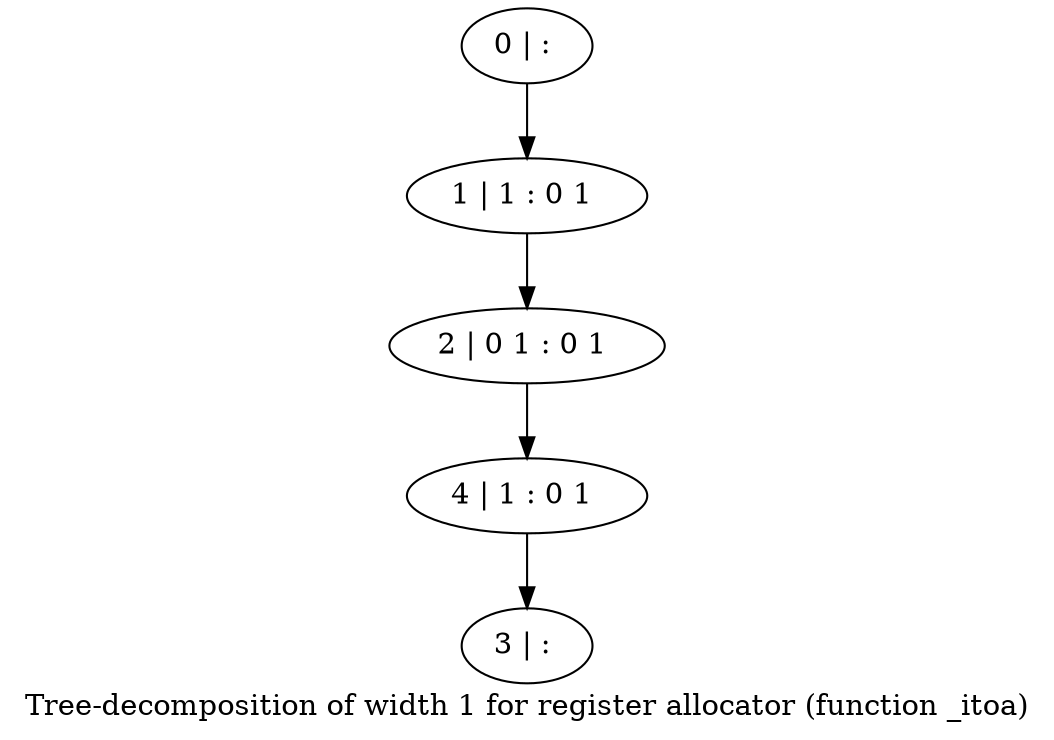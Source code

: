 digraph G {
graph [label="Tree-decomposition of width 1 for register allocator (function _itoa)"]
0[label="0 | : "];
1[label="1 | 1 : 0 1 "];
2[label="2 | 0 1 : 0 1 "];
3[label="3 | : "];
4[label="4 | 1 : 0 1 "];
0->1 ;
1->2 ;
4->3 ;
2->4 ;
}
